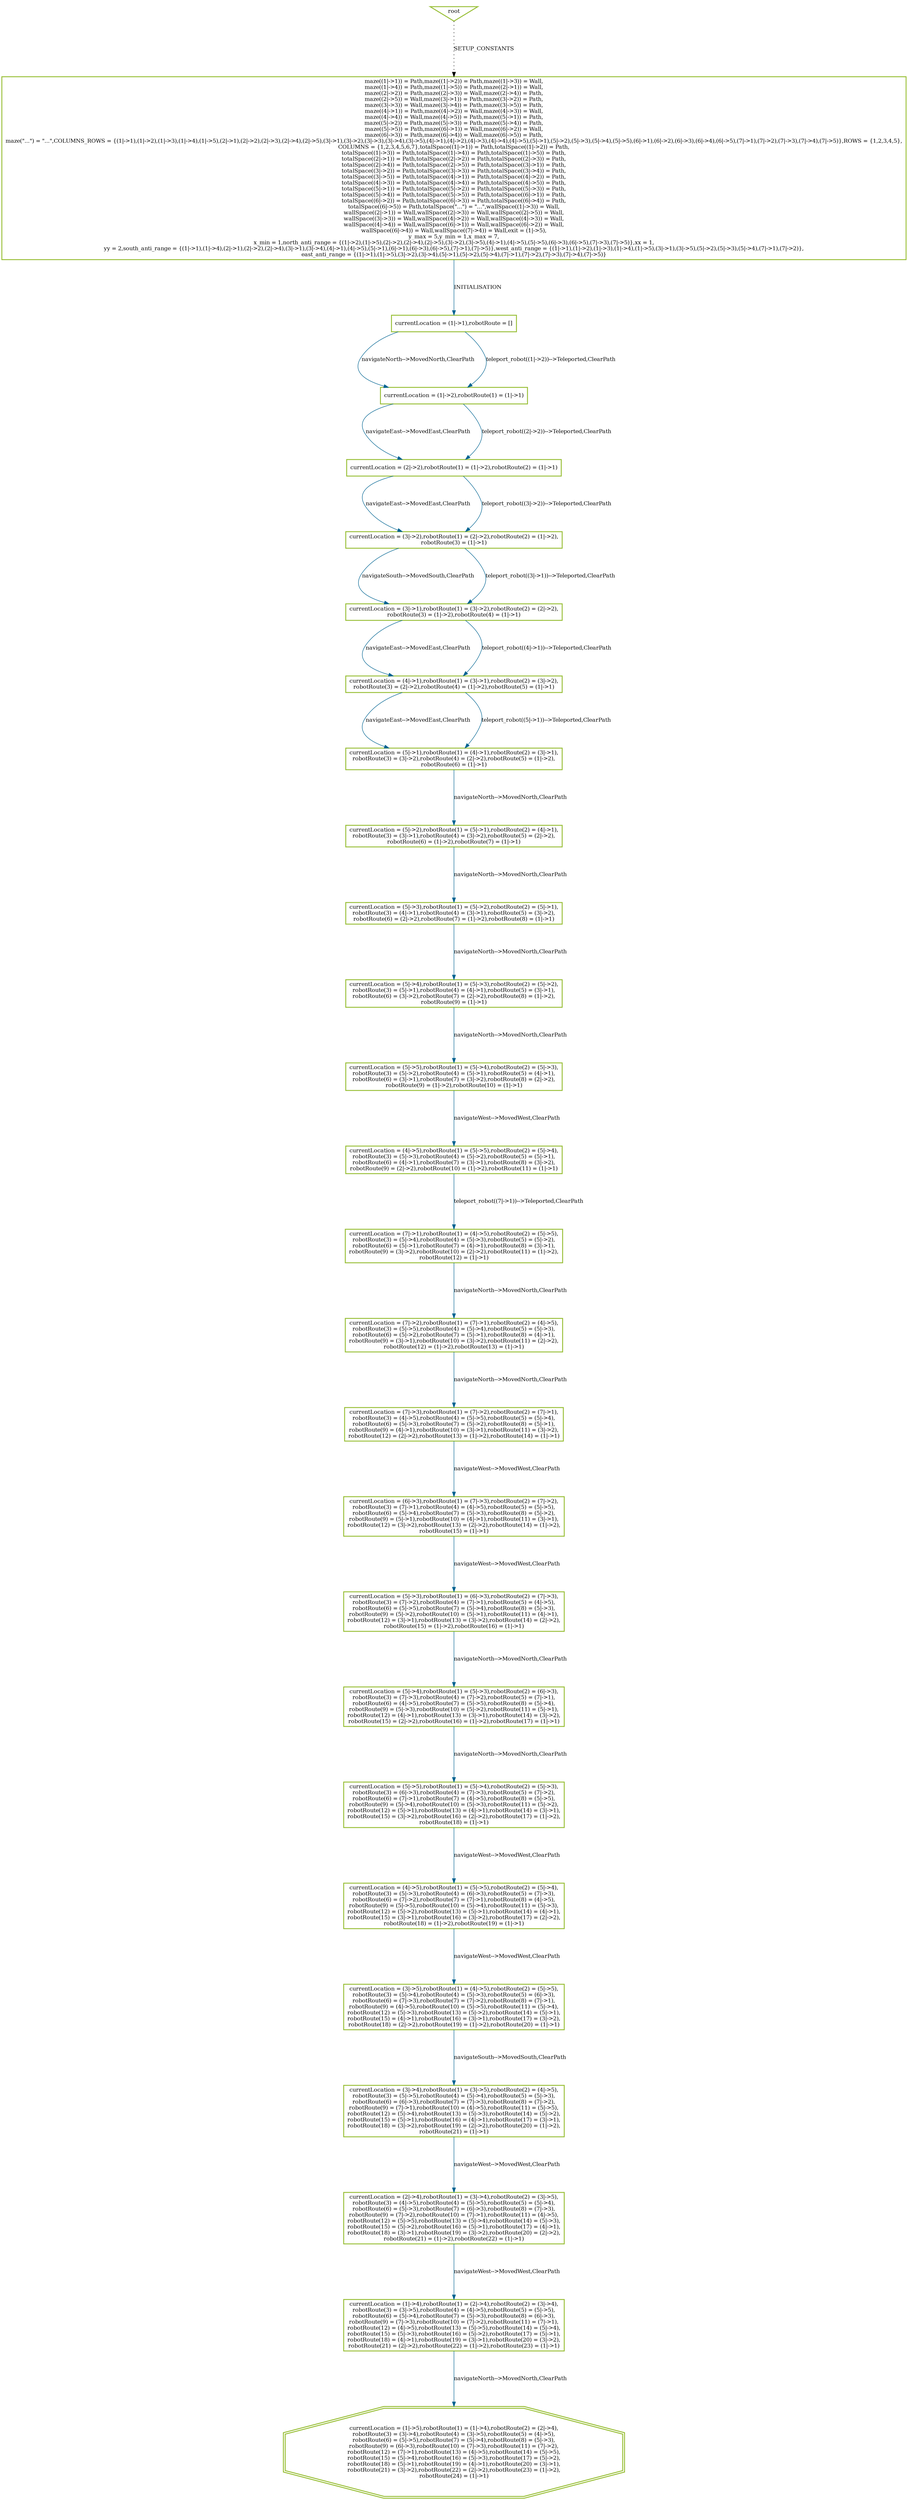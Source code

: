 digraph history {
graph [nodesep=1.5, ranksep=1.5];
0 [shape=box, color="#99BF38", fontsize=12, penwidth=2, label="maze((1\|-\>1)) = Path,maze((1\|-\>2)) = Path,maze((1\|-\>3)) = Wall,\nmaze((1\|-\>4)) = Path,maze((1\|-\>5)) = Path,maze((2\|-\>1)) = Wall,\nmaze((2\|-\>2)) = Path,maze((2\|-\>3)) = Wall,maze((2\|-\>4)) = Path,\nmaze((2\|-\>5)) = Wall,maze((3\|-\>1)) = Path,maze((3\|-\>2)) = Path,\nmaze((3\|-\>3)) = Wall,maze((3\|-\>4)) = Path,maze((3\|-\>5)) = Path,\nmaze((4\|-\>1)) = Path,maze((4\|-\>2)) = Wall,maze((4\|-\>3)) = Wall,\nmaze((4\|-\>4)) = Wall,maze((4\|-\>5)) = Path,maze((5\|-\>1)) = Path,\nmaze((5\|-\>2)) = Path,maze((5\|-\>3)) = Path,maze((5\|-\>4)) = Path,\nmaze((5\|-\>5)) = Path,maze((6\|-\>1)) = Wall,maze((6\|-\>2)) = Wall,\nmaze((6\|-\>3)) = Path,maze((6\|-\>4)) = Wall,maze((6\|-\>5)) = Path,\nmaze(\"...\") = \"...\",COLUMNS_ROWS = \{(1\|-\>1),(1\|-\>2),(1\|-\>3),(1\|-\>4),(1\|-\>5),(2\|-\>1),(2\|-\>2),(2\|-\>3),(2\|-\>4),(2\|-\>5),(3\|-\>1),(3\|-\>2),(3\|-\>3),(3\|-\>4),(3\|-\>5),(4\|-\>1),(4\|-\>2),(4\|-\>3),(4\|-\>4),(4\|-\>5),(5\|-\>1),(5\|-\>2),(5\|-\>3),(5\|-\>4),(5\|-\>5),(6\|-\>1),(6\|-\>2),(6\|-\>3),(6\|-\>4),(6\|-\>5),(7\|-\>1),(7\|-\>2),(7\|-\>3),(7\|-\>4),(7\|-\>5)\},ROWS = \{1,2,3,4,5\},\nCOLUMNS = \{1,2,3,4,5,6,7\},totalSpace((1\|-\>1)) = Path,totalSpace((1\|-\>2)) = Path,\ntotalSpace((1\|-\>3)) = Path,totalSpace((1\|-\>4)) = Path,totalSpace((1\|-\>5)) = Path,\ntotalSpace((2\|-\>1)) = Path,totalSpace((2\|-\>2)) = Path,totalSpace((2\|-\>3)) = Path,\ntotalSpace((2\|-\>4)) = Path,totalSpace((2\|-\>5)) = Path,totalSpace((3\|-\>1)) = Path,\ntotalSpace((3\|-\>2)) = Path,totalSpace((3\|-\>3)) = Path,totalSpace((3\|-\>4)) = Path,\ntotalSpace((3\|-\>5)) = Path,totalSpace((4\|-\>1)) = Path,totalSpace((4\|-\>2)) = Path,\ntotalSpace((4\|-\>3)) = Path,totalSpace((4\|-\>4)) = Path,totalSpace((4\|-\>5)) = Path,\ntotalSpace((5\|-\>1)) = Path,totalSpace((5\|-\>2)) = Path,totalSpace((5\|-\>3)) = Path,\ntotalSpace((5\|-\>4)) = Path,totalSpace((5\|-\>5)) = Path,totalSpace((6\|-\>1)) = Path,\ntotalSpace((6\|-\>2)) = Path,totalSpace((6\|-\>3)) = Path,totalSpace((6\|-\>4)) = Path,\ntotalSpace((6\|-\>5)) = Path,totalSpace(\"...\") = \"...\",wallSpace((1\|-\>3)) = Wall,\nwallSpace((2\|-\>1)) = Wall,wallSpace((2\|-\>3)) = Wall,wallSpace((2\|-\>5)) = Wall,\nwallSpace((3\|-\>3)) = Wall,wallSpace((4\|-\>2)) = Wall,wallSpace((4\|-\>3)) = Wall,\nwallSpace((4\|-\>4)) = Wall,wallSpace((6\|-\>1)) = Wall,wallSpace((6\|-\>2)) = Wall,\nwallSpace((6\|-\>4)) = Wall,wallSpace((7\|-\>4)) = Wall,exit = (1\|-\>5),\ny_max = 5,y_min = 1,x_max = 7,\nx_min = 1,north_anti_range = \{(1\|-\>2),(1\|-\>5),(2\|-\>2),(2\|-\>4),(2\|-\>5),(3\|-\>2),(3\|-\>5),(4\|-\>1),(4\|-\>5),(5\|-\>5),(6\|-\>3),(6\|-\>5),(7\|-\>3),(7\|-\>5)\},xx = 1,\nyy = 2,south_anti_range = \{(1\|-\>1),(1\|-\>4),(2\|-\>1),(2\|-\>2),(2\|-\>4),(3\|-\>1),(3\|-\>4),(4\|-\>1),(4\|-\>5),(5\|-\>1),(6\|-\>1),(6\|-\>3),(6\|-\>5),(7\|-\>1),(7\|-\>5)\},west_anti_range = \{(1\|-\>1),(1\|-\>2),(1\|-\>3),(1\|-\>4),(1\|-\>5),(3\|-\>1),(3\|-\>5),(5\|-\>2),(5\|-\>3),(5\|-\>4),(7\|-\>1),(7\|-\>2)\},\neast_anti_range = \{(1\|-\>1),(1\|-\>5),(3\|-\>2),(3\|-\>4),(5\|-\>1),(5\|-\>2),(5\|-\>4),(7\|-\>1),(7\|-\>2),(7\|-\>3),(7\|-\>4),(7\|-\>5)\}"];

1 [shape=box, color="#99BF38", fontsize=12, penwidth=2, label="currentLocation = (1\|-\>1),robotRoute = []"];

2 [shape=box, color="#99BF38", fontsize=12, penwidth=2, label="currentLocation = (1\|-\>2),robotRoute(1) = (1\|-\>1)"];

11 [shape=box, color="#99BF38", fontsize=12, penwidth=2, label="currentLocation = (2\|-\>2),robotRoute(1) = (1\|-\>2),robotRoute(2) = (1\|-\>1)"];

19 [shape=box, color="#99BF38", fontsize=12, penwidth=2, label="currentLocation = (3\|-\>2),robotRoute(1) = (2\|-\>2),robotRoute(2) = (1\|-\>2),\nrobotRoute(3) = (1\|-\>1)"];

26 [shape=box, color="#99BF38", fontsize=12, penwidth=2, label="currentLocation = (3\|-\>1),robotRoute(1) = (3\|-\>2),robotRoute(2) = (2\|-\>2),\nrobotRoute(3) = (1\|-\>2),robotRoute(4) = (1\|-\>1)"];

35 [shape=box, color="#99BF38", fontsize=12, penwidth=2, label="currentLocation = (4\|-\>1),robotRoute(1) = (3\|-\>1),robotRoute(2) = (3\|-\>2),\nrobotRoute(3) = (2\|-\>2),robotRoute(4) = (1\|-\>2),robotRoute(5) = (1\|-\>1)"];

43 [shape=box, color="#99BF38", fontsize=12, penwidth=2, label="currentLocation = (5\|-\>1),robotRoute(1) = (4\|-\>1),robotRoute(2) = (3\|-\>1),\nrobotRoute(3) = (3\|-\>2),robotRoute(4) = (2\|-\>2),robotRoute(5) = (1\|-\>2),\nrobotRoute(6) = (1\|-\>1)"];

50 [shape=box, color="#99BF38", fontsize=12, penwidth=2, label="currentLocation = (5\|-\>2),robotRoute(1) = (5\|-\>1),robotRoute(2) = (4\|-\>1),\nrobotRoute(3) = (3\|-\>1),robotRoute(4) = (3\|-\>2),robotRoute(5) = (2\|-\>2),\nrobotRoute(6) = (1\|-\>2),robotRoute(7) = (1\|-\>1)"];

59 [shape=box, color="#99BF38", fontsize=12, penwidth=2, label="currentLocation = (5\|-\>3),robotRoute(1) = (5\|-\>2),robotRoute(2) = (5\|-\>1),\nrobotRoute(3) = (4\|-\>1),robotRoute(4) = (3\|-\>1),robotRoute(5) = (3\|-\>2),\nrobotRoute(6) = (2\|-\>2),robotRoute(7) = (1\|-\>2),robotRoute(8) = (1\|-\>1)"];

68 [shape=box, color="#99BF38", fontsize=12, penwidth=2, label="currentLocation = (5\|-\>4),robotRoute(1) = (5\|-\>3),robotRoute(2) = (5\|-\>2),\nrobotRoute(3) = (5\|-\>1),robotRoute(4) = (4\|-\>1),robotRoute(5) = (3\|-\>1),\nrobotRoute(6) = (3\|-\>2),robotRoute(7) = (2\|-\>2),robotRoute(8) = (1\|-\>2),\nrobotRoute(9) = (1\|-\>1)"];

79 [shape=box, color="#99BF38", fontsize=12, penwidth=2, label="currentLocation = (5\|-\>5),robotRoute(1) = (5\|-\>4),robotRoute(2) = (5\|-\>3),\nrobotRoute(3) = (5\|-\>2),robotRoute(4) = (5\|-\>1),robotRoute(5) = (4\|-\>1),\nrobotRoute(6) = (3\|-\>1),robotRoute(7) = (3\|-\>2),robotRoute(8) = (2\|-\>2),\nrobotRoute(9) = (1\|-\>2),robotRoute(10) = (1\|-\>1)"];

90 [shape=box, color="#99BF38", fontsize=12, penwidth=2, label="currentLocation = (4\|-\>5),robotRoute(1) = (5\|-\>5),robotRoute(2) = (5\|-\>4),\nrobotRoute(3) = (5\|-\>3),robotRoute(4) = (5\|-\>2),robotRoute(5) = (5\|-\>1),\nrobotRoute(6) = (4\|-\>1),robotRoute(7) = (3\|-\>1),robotRoute(8) = (3\|-\>2),\nrobotRoute(9) = (2\|-\>2),robotRoute(10) = (1\|-\>2),robotRoute(11) = (1\|-\>1)"];

106 [shape=box, color="#99BF38", fontsize=12, penwidth=2, label="currentLocation = (7\|-\>1),robotRoute(1) = (4\|-\>5),robotRoute(2) = (5\|-\>5),\nrobotRoute(3) = (5\|-\>4),robotRoute(4) = (5\|-\>3),robotRoute(5) = (5\|-\>2),\nrobotRoute(6) = (5\|-\>1),robotRoute(7) = (4\|-\>1),robotRoute(8) = (3\|-\>1),\nrobotRoute(9) = (3\|-\>2),robotRoute(10) = (2\|-\>2),robotRoute(11) = (1\|-\>2),\nrobotRoute(12) = (1\|-\>1)"];

110 [shape=box, color="#99BF38", fontsize=12, penwidth=2, label="currentLocation = (7\|-\>2),robotRoute(1) = (7\|-\>1),robotRoute(2) = (4\|-\>5),\nrobotRoute(3) = (5\|-\>5),robotRoute(4) = (5\|-\>4),robotRoute(5) = (5\|-\>3),\nrobotRoute(6) = (5\|-\>2),robotRoute(7) = (5\|-\>1),robotRoute(8) = (4\|-\>1),\nrobotRoute(9) = (3\|-\>1),robotRoute(10) = (3\|-\>2),robotRoute(11) = (2\|-\>2),\nrobotRoute(12) = (1\|-\>2),robotRoute(13) = (1\|-\>1)"];

119 [shape=box, color="#99BF38", fontsize=12, penwidth=2, label="currentLocation = (7\|-\>3),robotRoute(1) = (7\|-\>2),robotRoute(2) = (7\|-\>1),\nrobotRoute(3) = (4\|-\>5),robotRoute(4) = (5\|-\>5),robotRoute(5) = (5\|-\>4),\nrobotRoute(6) = (5\|-\>3),robotRoute(7) = (5\|-\>2),robotRoute(8) = (5\|-\>1),\nrobotRoute(9) = (4\|-\>1),robotRoute(10) = (3\|-\>1),robotRoute(11) = (3\|-\>2),\nrobotRoute(12) = (2\|-\>2),robotRoute(13) = (1\|-\>2),robotRoute(14) = (1\|-\>1)"];

129 [shape=box, color="#99BF38", fontsize=12, penwidth=2, label="currentLocation = (6\|-\>3),robotRoute(1) = (7\|-\>3),robotRoute(2) = (7\|-\>2),\nrobotRoute(3) = (7\|-\>1),robotRoute(4) = (4\|-\>5),robotRoute(5) = (5\|-\>5),\nrobotRoute(6) = (5\|-\>4),robotRoute(7) = (5\|-\>3),robotRoute(8) = (5\|-\>2),\nrobotRoute(9) = (5\|-\>1),robotRoute(10) = (4\|-\>1),robotRoute(11) = (3\|-\>1),\nrobotRoute(12) = (3\|-\>2),robotRoute(13) = (2\|-\>2),robotRoute(14) = (1\|-\>2),\nrobotRoute(15) = (1\|-\>1)"];

138 [shape=box, color="#99BF38", fontsize=12, penwidth=2, label="currentLocation = (5\|-\>3),robotRoute(1) = (6\|-\>3),robotRoute(2) = (7\|-\>3),\nrobotRoute(3) = (7\|-\>2),robotRoute(4) = (7\|-\>1),robotRoute(5) = (4\|-\>5),\nrobotRoute(6) = (5\|-\>5),robotRoute(7) = (5\|-\>4),robotRoute(8) = (5\|-\>3),\nrobotRoute(9) = (5\|-\>2),robotRoute(10) = (5\|-\>1),robotRoute(11) = (4\|-\>1),\nrobotRoute(12) = (3\|-\>1),robotRoute(13) = (3\|-\>2),robotRoute(14) = (2\|-\>2),\nrobotRoute(15) = (1\|-\>2),robotRoute(16) = (1\|-\>1)"];

148 [shape=box, color="#99BF38", fontsize=12, penwidth=2, label="currentLocation = (5\|-\>4),robotRoute(1) = (5\|-\>3),robotRoute(2) = (6\|-\>3),\nrobotRoute(3) = (7\|-\>3),robotRoute(4) = (7\|-\>2),robotRoute(5) = (7\|-\>1),\nrobotRoute(6) = (4\|-\>5),robotRoute(7) = (5\|-\>5),robotRoute(8) = (5\|-\>4),\nrobotRoute(9) = (5\|-\>3),robotRoute(10) = (5\|-\>2),robotRoute(11) = (5\|-\>1),\nrobotRoute(12) = (4\|-\>1),robotRoute(13) = (3\|-\>1),robotRoute(14) = (3\|-\>2),\nrobotRoute(15) = (2\|-\>2),robotRoute(16) = (1\|-\>2),robotRoute(17) = (1\|-\>1)"];

159 [shape=box, color="#99BF38", fontsize=12, penwidth=2, label="currentLocation = (5\|-\>5),robotRoute(1) = (5\|-\>4),robotRoute(2) = (5\|-\>3),\nrobotRoute(3) = (6\|-\>3),robotRoute(4) = (7\|-\>3),robotRoute(5) = (7\|-\>2),\nrobotRoute(6) = (7\|-\>1),robotRoute(7) = (4\|-\>5),robotRoute(8) = (5\|-\>5),\nrobotRoute(9) = (5\|-\>4),robotRoute(10) = (5\|-\>3),robotRoute(11) = (5\|-\>2),\nrobotRoute(12) = (5\|-\>1),robotRoute(13) = (4\|-\>1),robotRoute(14) = (3\|-\>1),\nrobotRoute(15) = (3\|-\>2),robotRoute(16) = (2\|-\>2),robotRoute(17) = (1\|-\>2),\nrobotRoute(18) = (1\|-\>1)"];

170 [shape=box, color="#99BF38", fontsize=12, penwidth=2, label="currentLocation = (4\|-\>5),robotRoute(1) = (5\|-\>5),robotRoute(2) = (5\|-\>4),\nrobotRoute(3) = (5\|-\>3),robotRoute(4) = (6\|-\>3),robotRoute(5) = (7\|-\>3),\nrobotRoute(6) = (7\|-\>2),robotRoute(7) = (7\|-\>1),robotRoute(8) = (4\|-\>5),\nrobotRoute(9) = (5\|-\>5),robotRoute(10) = (5\|-\>4),robotRoute(11) = (5\|-\>3),\nrobotRoute(12) = (5\|-\>2),robotRoute(13) = (5\|-\>1),robotRoute(14) = (4\|-\>1),\nrobotRoute(15) = (3\|-\>1),robotRoute(16) = (3\|-\>2),robotRoute(17) = (2\|-\>2),\nrobotRoute(18) = (1\|-\>2),robotRoute(19) = (1\|-\>1)"];

180 [shape=box, color="#99BF38", fontsize=12, penwidth=2, label="currentLocation = (3\|-\>5),robotRoute(1) = (4\|-\>5),robotRoute(2) = (5\|-\>5),\nrobotRoute(3) = (5\|-\>4),robotRoute(4) = (5\|-\>3),robotRoute(5) = (6\|-\>3),\nrobotRoute(6) = (7\|-\>3),robotRoute(7) = (7\|-\>2),robotRoute(8) = (7\|-\>1),\nrobotRoute(9) = (4\|-\>5),robotRoute(10) = (5\|-\>5),robotRoute(11) = (5\|-\>4),\nrobotRoute(12) = (5\|-\>3),robotRoute(13) = (5\|-\>2),robotRoute(14) = (5\|-\>1),\nrobotRoute(15) = (4\|-\>1),robotRoute(16) = (3\|-\>1),robotRoute(17) = (3\|-\>2),\nrobotRoute(18) = (2\|-\>2),robotRoute(19) = (1\|-\>2),robotRoute(20) = (1\|-\>1)"];

190 [shape=box, color="#99BF38", fontsize=12, penwidth=2, label="currentLocation = (3\|-\>4),robotRoute(1) = (3\|-\>5),robotRoute(2) = (4\|-\>5),\nrobotRoute(3) = (5\|-\>5),robotRoute(4) = (5\|-\>4),robotRoute(5) = (5\|-\>3),\nrobotRoute(6) = (6\|-\>3),robotRoute(7) = (7\|-\>3),robotRoute(8) = (7\|-\>2),\nrobotRoute(9) = (7\|-\>1),robotRoute(10) = (4\|-\>5),robotRoute(11) = (5\|-\>5),\nrobotRoute(12) = (5\|-\>4),robotRoute(13) = (5\|-\>3),robotRoute(14) = (5\|-\>2),\nrobotRoute(15) = (5\|-\>1),robotRoute(16) = (4\|-\>1),robotRoute(17) = (3\|-\>1),\nrobotRoute(18) = (3\|-\>2),robotRoute(19) = (2\|-\>2),robotRoute(20) = (1\|-\>2),\nrobotRoute(21) = (1\|-\>1)"];

201 [shape=box, color="#99BF38", fontsize=12, penwidth=2, label="currentLocation = (2\|-\>4),robotRoute(1) = (3\|-\>4),robotRoute(2) = (3\|-\>5),\nrobotRoute(3) = (4\|-\>5),robotRoute(4) = (5\|-\>5),robotRoute(5) = (5\|-\>4),\nrobotRoute(6) = (5\|-\>3),robotRoute(7) = (6\|-\>3),robotRoute(8) = (7\|-\>3),\nrobotRoute(9) = (7\|-\>2),robotRoute(10) = (7\|-\>1),robotRoute(11) = (4\|-\>5),\nrobotRoute(12) = (5\|-\>5),robotRoute(13) = (5\|-\>4),robotRoute(14) = (5\|-\>3),\nrobotRoute(15) = (5\|-\>2),robotRoute(16) = (5\|-\>1),robotRoute(17) = (4\|-\>1),\nrobotRoute(18) = (3\|-\>1),robotRoute(19) = (3\|-\>2),robotRoute(20) = (2\|-\>2),\nrobotRoute(21) = (1\|-\>2),robotRoute(22) = (1\|-\>1)"];

210 [shape=box, color="#99BF38", fontsize=12, penwidth=2, label="currentLocation = (1\|-\>4),robotRoute(1) = (2\|-\>4),robotRoute(2) = (3\|-\>4),\nrobotRoute(3) = (3\|-\>5),robotRoute(4) = (4\|-\>5),robotRoute(5) = (5\|-\>5),\nrobotRoute(6) = (5\|-\>4),robotRoute(7) = (5\|-\>3),robotRoute(8) = (6\|-\>3),\nrobotRoute(9) = (7\|-\>3),robotRoute(10) = (7\|-\>2),robotRoute(11) = (7\|-\>1),\nrobotRoute(12) = (4\|-\>5),robotRoute(13) = (5\|-\>5),robotRoute(14) = (5\|-\>4),\nrobotRoute(15) = (5\|-\>3),robotRoute(16) = (5\|-\>2),robotRoute(17) = (5\|-\>1),\nrobotRoute(18) = (4\|-\>1),robotRoute(19) = (3\|-\>1),robotRoute(20) = (3\|-\>2),\nrobotRoute(21) = (2\|-\>2),robotRoute(22) = (1\|-\>2),robotRoute(23) = (1\|-\>1)"];

220 [shape=doubleoctagon, color="#99BF38", fontsize=12, penwidth=2, label="currentLocation = (1\|-\>5),robotRoute(1) = (1\|-\>4),robotRoute(2) = (2\|-\>4),\nrobotRoute(3) = (3\|-\>4),robotRoute(4) = (3\|-\>5),robotRoute(5) = (4\|-\>5),\nrobotRoute(6) = (5\|-\>5),robotRoute(7) = (5\|-\>4),robotRoute(8) = (5\|-\>3),\nrobotRoute(9) = (6\|-\>3),robotRoute(10) = (7\|-\>3),robotRoute(11) = (7\|-\>2),\nrobotRoute(12) = (7\|-\>1),robotRoute(13) = (4\|-\>5),robotRoute(14) = (5\|-\>5),\nrobotRoute(15) = (5\|-\>4),robotRoute(16) = (5\|-\>3),robotRoute(17) = (5\|-\>2),\nrobotRoute(18) = (5\|-\>1),robotRoute(19) = (4\|-\>1),robotRoute(20) = (3\|-\>1),\nrobotRoute(21) = (3\|-\>2),robotRoute(22) = (2\|-\>2),robotRoute(23) = (1\|-\>2),\nrobotRoute(24) = (1\|-\>1)"];

root [shape=invtriangle, color="#99BF38", fontsize=12, penwidth=2, label="root"];

root -> 0 [style = dotted, color = black, label="SETUP_CONSTANTS", fontsize=12];

0 -> 1 [color = "#006391", label="INITIALISATION", fontsize=12];

1 -> 2 [color = "#006391", label="navigateNorth--\>MovedNorth,ClearPath", fontsize=12];
1 -> 2 [color = "#006391", label="teleport_robot((1\|-\>2))--\>Teleported,ClearPath", fontsize=12];

2 -> 11 [color = "#006391", label="navigateEast--\>MovedEast,ClearPath", fontsize=12];
2 -> 11 [color = "#006391", label="teleport_robot((2\|-\>2))--\>Teleported,ClearPath", fontsize=12];

11 -> 19 [color = "#006391", label="navigateEast--\>MovedEast,ClearPath", fontsize=12];
11 -> 19 [color = "#006391", label="teleport_robot((3\|-\>2))--\>Teleported,ClearPath", fontsize=12];

19 -> 26 [color = "#006391", label="navigateSouth--\>MovedSouth,ClearPath", fontsize=12];
19 -> 26 [color = "#006391", label="teleport_robot((3\|-\>1))--\>Teleported,ClearPath", fontsize=12];

26 -> 35 [color = "#006391", label="navigateEast--\>MovedEast,ClearPath", fontsize=12];
26 -> 35 [color = "#006391", label="teleport_robot((4\|-\>1))--\>Teleported,ClearPath", fontsize=12];

35 -> 43 [color = "#006391", label="navigateEast--\>MovedEast,ClearPath", fontsize=12];
35 -> 43 [color = "#006391", label="teleport_robot((5\|-\>1))--\>Teleported,ClearPath", fontsize=12];

43 -> 50 [color = "#006391", label="navigateNorth--\>MovedNorth,ClearPath", fontsize=12];

50 -> 59 [color = "#006391", label="navigateNorth--\>MovedNorth,ClearPath", fontsize=12];

59 -> 68 [color = "#006391", label="navigateNorth--\>MovedNorth,ClearPath", fontsize=12];

68 -> 79 [color = "#006391", label="navigateNorth--\>MovedNorth,ClearPath", fontsize=12];

79 -> 90 [color = "#006391", label="navigateWest--\>MovedWest,ClearPath", fontsize=12];

90 -> 106 [color = "#006391", label="teleport_robot((7\|-\>1))--\>Teleported,ClearPath", fontsize=12];

106 -> 110 [color = "#006391", label="navigateNorth--\>MovedNorth,ClearPath", fontsize=12];

110 -> 119 [color = "#006391", label="navigateNorth--\>MovedNorth,ClearPath", fontsize=12];

119 -> 129 [color = "#006391", label="navigateWest--\>MovedWest,ClearPath", fontsize=12];

129 -> 138 [color = "#006391", label="navigateWest--\>MovedWest,ClearPath", fontsize=12];

138 -> 148 [color = "#006391", label="navigateNorth--\>MovedNorth,ClearPath", fontsize=12];

148 -> 159 [color = "#006391", label="navigateNorth--\>MovedNorth,ClearPath", fontsize=12];

159 -> 170 [color = "#006391", label="navigateWest--\>MovedWest,ClearPath", fontsize=12];

170 -> 180 [color = "#006391", label="navigateWest--\>MovedWest,ClearPath", fontsize=12];

180 -> 190 [color = "#006391", label="navigateSouth--\>MovedSouth,ClearPath", fontsize=12];

190 -> 201 [color = "#006391", label="navigateWest--\>MovedWest,ClearPath", fontsize=12];

201 -> 210 [color = "#006391", label="navigateWest--\>MovedWest,ClearPath", fontsize=12];

210 -> 220 [color = "#006391", label="navigateNorth--\>MovedNorth,ClearPath", fontsize=12];

}

